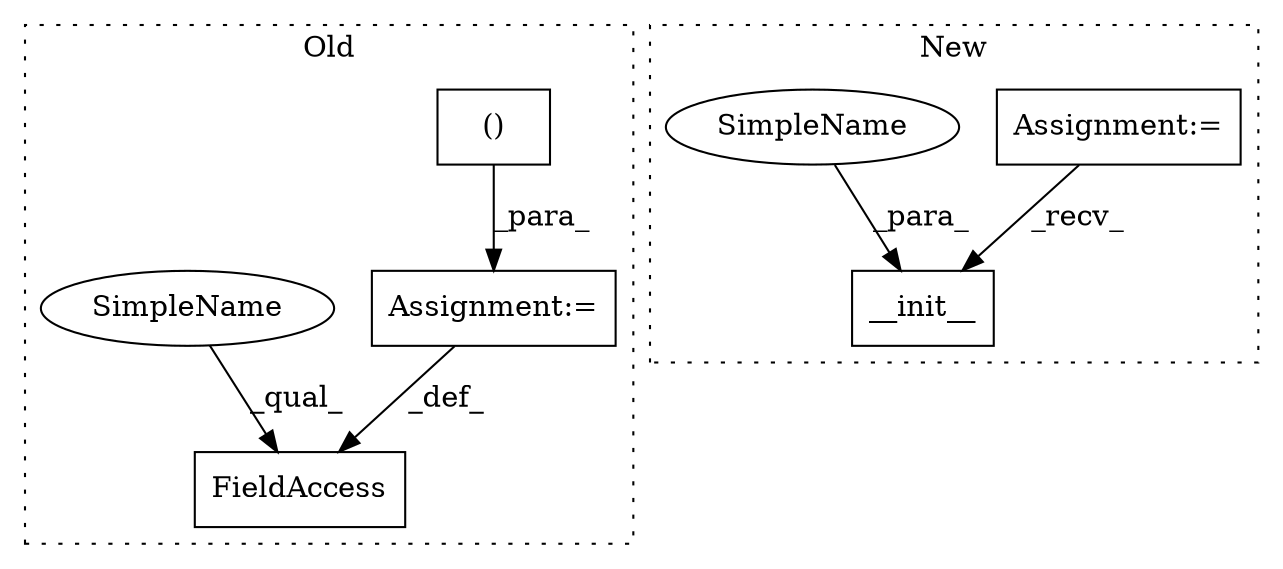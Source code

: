 digraph G {
subgraph cluster0 {
1 [label="()" a="106" s="952" l="25" shape="box"];
3 [label="FieldAccess" a="22" s="899" l="17" shape="box"];
4 [label="Assignment:=" a="7" s="916" l="1" shape="box"];
6 [label="SimpleName" a="42" s="899" l="4" shape="ellipse"];
label = "Old";
style="dotted";
}
subgraph cluster1 {
2 [label="__init__" a="32" s="2748,2814" l="9,1" shape="box"];
5 [label="Assignment:=" a="7" s="2717" l="12" shape="box"];
7 [label="SimpleName" a="42" s="2757" l="4" shape="ellipse"];
label = "New";
style="dotted";
}
1 -> 4 [label="_para_"];
4 -> 3 [label="_def_"];
5 -> 2 [label="_recv_"];
6 -> 3 [label="_qual_"];
7 -> 2 [label="_para_"];
}